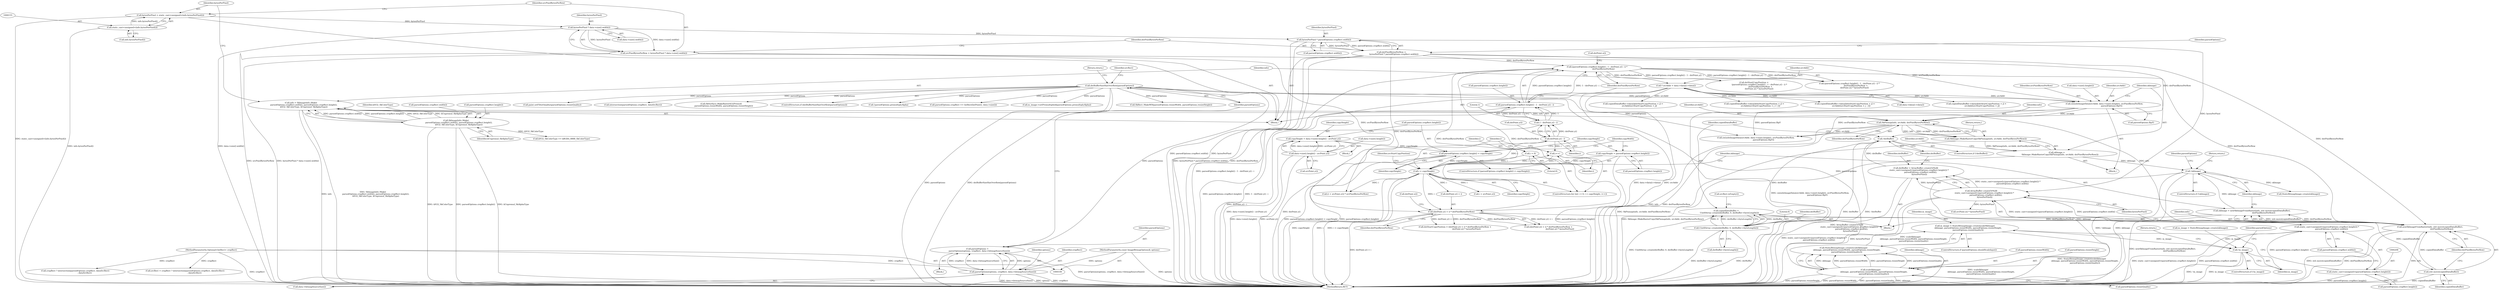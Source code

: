 digraph "0_Chrome_d59a4441697f6253e7dc3f7ae5caad6e5fd2c778@API" {
"1000447" [label="(Call,m_image = StaticBitmapImage::create(scaleSkImage(\n          skImage, parsedOptions.resizeWidth, parsedOptions.resizeHeight,\n          parsedOptions.resizeQuality)))"];
"1000449" [label="(Call,StaticBitmapImage::create(scaleSkImage(\n          skImage, parsedOptions.resizeWidth, parsedOptions.resizeHeight,\n          parsedOptions.resizeQuality)))"];
"1000450" [label="(Call,scaleSkImage(\n          skImage, parsedOptions.resizeWidth, parsedOptions.resizeHeight,\n          parsedOptions.resizeQuality))"];
"1000440" [label="(Call,!skImage)"];
"1000186" [label="(Call,skImage =\n          SkImage::MakeRasterCopy(SkPixmap(info, srcAddr, dstPixelBytesPerRow)))"];
"1000188" [label="(Call,SkImage::MakeRasterCopy(SkPixmap(info, srcAddr, dstPixelBytesPerRow)))"];
"1000189" [label="(Call,SkPixmap(info, srcAddr, dstPixelBytesPerRow))"];
"1000144" [label="(Call,info = SkImageInfo::Make(\n         parsedOptions.cropRect.width(), parsedOptions.cropRect.height(),\n         kN32_SkColorType, kUnpremul_SkAlphaType))"];
"1000146" [label="(Call,SkImageInfo::Make(\n         parsedOptions.cropRect.width(), parsedOptions.cropRect.height(),\n         kN32_SkColorType, kUnpremul_SkAlphaType))"];
"1000179" [label="(Call,swizzleImageData(srcAddr, data->size().height(), srcPixelBytesPerRow,\n                       parsedOptions.flipY))"];
"1000140" [label="(Call,* srcAddr = data->data()->data())"];
"1000158" [label="(Call,srcPixelBytesPerRow = bytesPerPixel * data->size().width())"];
"1000160" [label="(Call,bytesPerPixel * data->size().width())"];
"1000152" [label="(Call,bytesPerPixel = static_cast<unsigned>(info.bytesPerPixel()))"];
"1000154" [label="(Call,static_cast<unsigned>(info.bytesPerPixel()))"];
"1000119" [label="(Call,dstBufferSizeHasOverflow(parsedOptions))"];
"1000112" [label="(Call,parsedOptions =\n      parseOptions(options, cropRect, data->bitmapSourceSize()))"];
"1000114" [label="(Call,parseOptions(options, cropRect, data->bitmapSourceSize()))"];
"1000103" [label="(MethodParameterIn,const ImageBitmapOptions& options)"];
"1000102" [label="(MethodParameterIn,Optional<IntRect> cropRect)"];
"1000164" [label="(Call,dstPixelBytesPerRow =\n        bytesPerPixel * parsedOptions.cropRect.width())"];
"1000166" [label="(Call,bytesPerPixel * parsedOptions.cropRect.width())"];
"1000432" [label="(Call,skImage = newSkImageFromRaster(info, std::move(copiedDataBuffer),\n                                     dstPixelBytesPerRow))"];
"1000434" [label="(Call,newSkImageFromRaster(info, std::move(copiedDataBuffer),\n                                     dstPixelBytesPerRow))"];
"1000436" [label="(Call,std::move(copiedDataBuffer))"];
"1000217" [label="(Call,copiedDataBuffer =\n          Uint8Array::create(dstBuffer, 0, dstBuffer->byteLength()))"];
"1000219" [label="(Call,Uint8Array::create(dstBuffer, 0, dstBuffer->byteLength()))"];
"1000213" [label="(Call,!dstBuffer)"];
"1000203" [label="(Call,dstBuffer = ArrayBuffer::createOrNull(\n          static_cast<unsigned>(parsedOptions.cropRect.height()) *\n               parsedOptions.cropRect.width(),\n           bytesPerPixel))"];
"1000205" [label="(Call,ArrayBuffer::createOrNull(\n          static_cast<unsigned>(parsedOptions.cropRect.height()) *\n               parsedOptions.cropRect.width(),\n           bytesPerPixel))"];
"1000206" [label="(Call,static_cast<unsigned>(parsedOptions.cropRect.height()) *\n               parsedOptions.cropRect.width())"];
"1000207" [label="(Call,static_cast<unsigned>(parsedOptions.cropRect.height()))"];
"1000326" [label="(Call,(parsedOptions.cropRect.height() - 1 - dstPoint.y() - i) *\n                    dstPixelBytesPerRow)"];
"1000327" [label="(Call,parsedOptions.cropRect.height() - 1 - dstPoint.y() - i)"];
"1000329" [label="(Call,1 - dstPoint.y() - i)"];
"1000331" [label="(Call,dstPoint.y() - i)"];
"1000292" [label="(Call,i < copyHeight)"];
"1000289" [label="(Call,i = 0)"];
"1000295" [label="(Call,i++)"];
"1000268" [label="(Call,parsedOptions.cropRect.height() < copyHeight)"];
"1000262" [label="(Call,copyHeight = data->size().height() - srcPoint.y())"];
"1000264" [label="(Call,data->size().height() - srcPoint.y())"];
"1000271" [label="(Call,copyHeight = parsedOptions.cropRect.height())"];
"1000342" [label="(Call,(dstPoint.y() + i) * dstPixelBytesPerRow)"];
"1000467" [label="(Call,!m_image)"];
"1000166" [label="(Call,bytesPerPixel * parsedOptions.cropRect.width())"];
"1000219" [label="(Call,Uint8Array::create(dstBuffer, 0, dstBuffer->byteLength()))"];
"1000293" [label="(Identifier,i)"];
"1000121" [label="(Return,return;)"];
"1000272" [label="(Identifier,copyHeight)"];
"1000221" [label="(Literal,0)"];
"1000203" [label="(Call,dstBuffer = ArrayBuffer::createOrNull(\n          static_cast<unsigned>(parsedOptions.cropRect.height()) *\n               parsedOptions.cropRect.width(),\n           bytesPerPixel))"];
"1000162" [label="(Call,data->size().width())"];
"1000343" [label="(Call,dstPoint.y() + i)"];
"1000168" [label="(Call,parsedOptions.cropRect.width())"];
"1000218" [label="(Identifier,copiedDataBuffer)"];
"1000214" [label="(Identifier,dstBuffer)"];
"1000438" [label="(Identifier,dstPixelBytesPerRow)"];
"1000112" [label="(Call,parsedOptions =\n      parseOptions(options, cropRect, data->bitmapSourceSize()))"];
"1000441" [label="(Identifier,skImage)"];
"1000127" [label="(Call,intersection(parsedOptions.cropRect, dataSrcRect))"];
"1000450" [label="(Call,scaleSkImage(\n          skImage, parsedOptions.resizeWidth, parsedOptions.resizeHeight,\n          parsedOptions.resizeQuality))"];
"1000263" [label="(Identifier,copyHeight)"];
"1000262" [label="(Call,copyHeight = data->size().height() - srcPoint.y())"];
"1000217" [label="(Call,copiedDataBuffer =\n          Uint8Array::create(dstBuffer, 0, dstBuffer->byteLength()))"];
"1000113" [label="(Identifier,parsedOptions)"];
"1000555" [label="(Call,SkSurface::MakeRasterN32Premul(\n        parsedOptions.resizeWidth, parsedOptions.resizeHeight))"];
"1000189" [label="(Call,SkPixmap(info, srcAddr, dstPixelBytesPerRow))"];
"1000192" [label="(Identifier,dstPixelBytesPerRow)"];
"1000290" [label="(Identifier,i)"];
"1000408" [label="(Call,copiedDataBuffer->data()[dstStartCopyPosition + j] =\n                    srcAddr[srcStartCopyPosition + j])"];
"1000374" [label="(Call,copiedDataBuffer->data()[dstStartCopyPosition + j] =\n                    srcAddr[srcStartCopyPosition + j + 2])"];
"1000115" [label="(Identifier,options)"];
"1000194" [label="(Identifier,srcAddr)"];
"1000331" [label="(Call,dstPoint.y() - i)"];
"1000118" [label="(ControlStructure,if (dstBufferSizeHasOverflow(parsedOptions)))"];
"1000326" [label="(Call,(parsedOptions.cropRect.height() - 1 - dstPoint.y() - i) *\n                    dstPixelBytesPerRow)"];
"1000209" [label="(Call,parsedOptions.cropRect.height())"];
"1000323" [label="(Call,dstStartCopyPosition =\n                 (parsedOptions.cropRect.height() - 1 - dstPoint.y() - i) *\n                    dstPixelBytesPerRow +\n                dstPoint.x() * bytesPerPixel)"];
"1000442" [label="(Return,return;)"];
"1000103" [label="(MethodParameterIn,const ImageBitmapOptions& options)"];
"1000165" [label="(Identifier,dstPixelBytesPerRow)"];
"1000296" [label="(Identifier,i)"];
"1000178" [label="(Block,)"];
"1000167" [label="(Identifier,bytesPerPixel)"];
"1000164" [label="(Call,dstPixelBytesPerRow =\n        bytesPerPixel * parsedOptions.cropRect.width())"];
"1000180" [label="(Identifier,srcAddr)"];
"1000141" [label="(Identifier,srcAddr)"];
"1000104" [label="(Block,)"];
"1000307" [label="(Call,srcPoint.x() * bytesPerPixel)"];
"1000134" [label="(Call,!parsedOptions.premultiplyAlpha)"];
"1000191" [label="(Identifier,srcAddr)"];
"1000226" [label="(Block,)"];
"1000123" [label="(Call,srcRect = cropRect ? intersection(parsedOptions.cropRect, dataSrcRect)\n                             : dataSrcRect)"];
"1000268" [label="(Call,parsedOptions.cropRect.height() < copyHeight)"];
"1000187" [label="(Identifier,skImage)"];
"1000212" [label="(ControlStructure,if (!dstBuffer))"];
"1000346" [label="(Identifier,dstPixelBytesPerRow)"];
"1000146" [label="(Call,SkImageInfo::Make(\n         parsedOptions.cropRect.width(), parsedOptions.cropRect.height(),\n         kN32_SkColorType, kUnpremul_SkAlphaType))"];
"1000294" [label="(Identifier,copyHeight)"];
"1000443" [label="(ControlStructure,if (parsedOptions.shouldScaleInput))"];
"1000464" [label="(Call,StaticBitmapImage::create(skImage))"];
"1000291" [label="(Literal,0)"];
"1000161" [label="(Identifier,bytesPerPixel)"];
"1000124" [label="(Identifier,srcRect)"];
"1000287" [label="(ControlStructure,for (int i = 0; i < copyHeight; i++))"];
"1000220" [label="(Identifier,dstBuffer)"];
"1000330" [label="(Literal,1)"];
"1000140" [label="(Call,* srcAddr = data->data()->data())"];
"1000148" [label="(Call,parsedOptions.cropRect.height())"];
"1000468" [label="(Identifier,m_image)"];
"1000394" [label="(Call,copiedDataBuffer->data()[dstStartCopyPosition + j] =\n                    srcAddr[srcStartCopyPosition + j - 2])"];
"1000171" [label="(Call,parsedOptions.cropRect == IntRect(IntPoint(), data->size()))"];
"1000451" [label="(Identifier,skImage)"];
"1000158" [label="(Call,srcPixelBytesPerRow = bytesPerPixel * data->size().width())"];
"1000332" [label="(Call,dstPoint.y())"];
"1000207" [label="(Call,static_cast<unsigned>(parsedOptions.cropRect.height()))"];
"1000182" [label="(Identifier,srcPixelBytesPerRow)"];
"1000348" [label="(Call,dstPoint.x())"];
"1000183" [label="(Call,parsedOptions.flipY)"];
"1000264" [label="(Call,data->size().height() - srcPoint.y())"];
"1000114" [label="(Call,parseOptions(options, cropRect, data->bitmapSourceSize()))"];
"1000433" [label="(Identifier,skImage)"];
"1000336" [label="(Call,dstPoint.x())"];
"1000205" [label="(Call,ArrayBuffer::createOrNull(\n          static_cast<unsigned>(parsedOptions.cropRect.height()) *\n               parsedOptions.cropRect.width(),\n           bytesPerPixel))"];
"1000452" [label="(Call,parsedOptions.resizeWidth)"];
"1000120" [label="(Identifier,parsedOptions)"];
"1000292" [label="(Call,i < copyHeight)"];
"1000295" [label="(Call,i++)"];
"1000116" [label="(Identifier,cropRect)"];
"1000186" [label="(Call,skImage =\n          SkImage::MakeRasterCopy(SkPixmap(info, srcAddr, dstPixelBytesPerRow)))"];
"1000470" [label="(Call,m_image->setPremultiplied(parsedOptions.premultiplyAlpha))"];
"1000302" [label="(Call,(i + srcPoint.y()) * srcPixelBytesPerRow)"];
"1000156" [label="(Call,info.bytesPerPixel())"];
"1000327" [label="(Call,parsedOptions.cropRect.height() - 1 - dstPoint.y() - i)"];
"1000469" [label="(Return,return;)"];
"1000300" [label="(Identifier,srcStartCopyPosition)"];
"1000154" [label="(Call,static_cast<unsigned>(info.bytesPerPixel()))"];
"1000149" [label="(Identifier,kN32_SkColorType)"];
"1000206" [label="(Call,static_cast<unsigned>(parsedOptions.cropRect.height()) *\n               parsedOptions.cropRect.width())"];
"1000210" [label="(Call,parsedOptions.cropRect.width())"];
"1000142" [label="(Call,data->data()->data())"];
"1000181" [label="(Call,data->size().height())"];
"1000329" [label="(Call,1 - dstPoint.y() - i)"];
"1000467" [label="(Call,!m_image)"];
"1000190" [label="(Identifier,info)"];
"1000266" [label="(Call,srcPoint.y())"];
"1000574" [label="(Call,SkRect::MakeWH(parsedOptions.resizeWidth, parsedOptions.resizeHeight))"];
"1000153" [label="(Identifier,bytesPerPixel)"];
"1000150" [label="(Identifier,kUnpremul_SkAlphaType)"];
"1000276" [label="(Identifier,copyWidth)"];
"1000179" [label="(Call,swizzleImageData(srcAddr, data->size().height(), srcPixelBytesPerRow,\n                       parsedOptions.flipY))"];
"1000325" [label="(Call,(parsedOptions.cropRect.height() - 1 - dstPoint.y() - i) *\n                    dstPixelBytesPerRow +\n                dstPoint.x() * bytesPerPixel)"];
"1000270" [label="(Identifier,copyHeight)"];
"1000271" [label="(Call,copyHeight = parsedOptions.cropRect.height())"];
"1000449" [label="(Call,StaticBitmapImage::create(scaleSkImage(\n          skImage, parsedOptions.resizeWidth, parsedOptions.resizeHeight,\n          parsedOptions.resizeQuality)))"];
"1000342" [label="(Call,(dstPoint.y() + i) * dstPixelBytesPerRow)"];
"1000160" [label="(Call,bytesPerPixel * data->size().width())"];
"1000201" [label="(Block,)"];
"1000436" [label="(Call,std::move(copiedDataBuffer))"];
"1000462" [label="(Call,m_image = StaticBitmapImage::create(skImage))"];
"1000341" [label="(Call,(dstPoint.y() + i) * dstPixelBytesPerRow +\n                                    dstPoint.x() * bytesPerPixel)"];
"1000119" [label="(Call,dstBufferSizeHasOverflow(parsedOptions))"];
"1000273" [label="(Call,parsedOptions.cropRect.height())"];
"1000204" [label="(Identifier,dstBuffer)"];
"1000215" [label="(Return,return;)"];
"1000225" [label="(Call,srcRect.isEmpty())"];
"1000472" [label="(Identifier,parsedOptions)"];
"1000147" [label="(Call,parsedOptions.cropRect.width())"];
"1000439" [label="(ControlStructure,if (!skImage))"];
"1000193" [label="(Call,swizzleImageData(srcAddr, data->size().height(), srcPixelBytesPerRow,\n                        parsedOptions.flipY))"];
"1000188" [label="(Call,SkImage::MakeRasterCopy(SkPixmap(info, srcAddr, dstPixelBytesPerRow)))"];
"1000145" [label="(Identifier,info)"];
"1000222" [label="(Call,dstBuffer->byteLength())"];
"1000117" [label="(Call,data->bitmapSourceSize())"];
"1000440" [label="(Call,!skImage)"];
"1000211" [label="(Identifier,bytesPerPixel)"];
"1000125" [label="(Call,cropRect ? intersection(parsedOptions.cropRect, dataSrcRect)\n                             : dataSrcRect)"];
"1000434" [label="(Call,newSkImageFromRaster(info, std::move(copiedDataBuffer),\n                                     dstPixelBytesPerRow))"];
"1000144" [label="(Call,info = SkImageInfo::Make(\n         parsedOptions.cropRect.width(), parsedOptions.cropRect.height(),\n         kN32_SkColorType, kUnpremul_SkAlphaType))"];
"1000435" [label="(Identifier,info)"];
"1000458" [label="(Call,parsedOptions.resizeQuality)"];
"1000448" [label="(Identifier,m_image)"];
"1000173" [label="(Identifier,parsedOptions)"];
"1000289" [label="(Call,i = 0)"];
"1000213" [label="(Call,!dstBuffer)"];
"1000455" [label="(Call,parsedOptions.resizeHeight)"];
"1000445" [label="(Identifier,parsedOptions)"];
"1000594" [label="(MethodReturn,RET)"];
"1000267" [label="(ControlStructure,if (parsedOptions.cropRect.height() < copyHeight))"];
"1000466" [label="(ControlStructure,if (!m_image))"];
"1000437" [label="(Identifier,copiedDataBuffer)"];
"1000432" [label="(Call,skImage = newSkImageFromRaster(info, std::move(copiedDataBuffer),\n                                     dstPixelBytesPerRow))"];
"1000303" [label="(Call,i + srcPoint.y())"];
"1000567" [label="(Call,paint.setFilterQuality(parsedOptions.resizeQuality))"];
"1000334" [label="(Identifier,dstPixelBytesPerRow)"];
"1000447" [label="(Call,m_image = StaticBitmapImage::create(scaleSkImage(\n          skImage, parsedOptions.resizeWidth, parsedOptions.resizeHeight,\n          parsedOptions.resizeQuality)))"];
"1000159" [label="(Identifier,srcPixelBytesPerRow)"];
"1000333" [label="(Identifier,i)"];
"1000269" [label="(Call,parsedOptions.cropRect.height())"];
"1000421" [label="(Call,copiedDataBuffer->data()[dstStartCopyPosition + j] =\n                  srcAddr[srcStartCopyPosition + j])"];
"1000339" [label="(Call,dstStartCopyPosition = (dstPoint.y() + i) * dstPixelBytesPerRow +\n                                    dstPoint.x() * bytesPerPixel)"];
"1000152" [label="(Call,bytesPerPixel = static_cast<unsigned>(info.bytesPerPixel()))"];
"1000102" [label="(MethodParameterIn,Optional<IntRect> cropRect)"];
"1000328" [label="(Call,parsedOptions.cropRect.height())"];
"1000265" [label="(Call,data->size().height())"];
"1000138" [label="(Block,)"];
"1000364" [label="(Call,kN32_SkColorType == kBGRA_8888_SkColorType)"];
"1000447" -> "1000443"  [label="AST: "];
"1000447" -> "1000449"  [label="CFG: "];
"1000448" -> "1000447"  [label="AST: "];
"1000449" -> "1000447"  [label="AST: "];
"1000468" -> "1000447"  [label="CFG: "];
"1000447" -> "1000594"  [label="DDG: StaticBitmapImage::create(scaleSkImage(\n          skImage, parsedOptions.resizeWidth, parsedOptions.resizeHeight,\n          parsedOptions.resizeQuality))"];
"1000449" -> "1000447"  [label="DDG: scaleSkImage(\n          skImage, parsedOptions.resizeWidth, parsedOptions.resizeHeight,\n          parsedOptions.resizeQuality)"];
"1000447" -> "1000467"  [label="DDG: m_image"];
"1000449" -> "1000450"  [label="CFG: "];
"1000450" -> "1000449"  [label="AST: "];
"1000449" -> "1000594"  [label="DDG: scaleSkImage(\n          skImage, parsedOptions.resizeWidth, parsedOptions.resizeHeight,\n          parsedOptions.resizeQuality)"];
"1000450" -> "1000449"  [label="DDG: skImage"];
"1000450" -> "1000449"  [label="DDG: parsedOptions.resizeWidth"];
"1000450" -> "1000449"  [label="DDG: parsedOptions.resizeHeight"];
"1000450" -> "1000449"  [label="DDG: parsedOptions.resizeQuality"];
"1000450" -> "1000458"  [label="CFG: "];
"1000451" -> "1000450"  [label="AST: "];
"1000452" -> "1000450"  [label="AST: "];
"1000455" -> "1000450"  [label="AST: "];
"1000458" -> "1000450"  [label="AST: "];
"1000450" -> "1000594"  [label="DDG: parsedOptions.resizeHeight"];
"1000450" -> "1000594"  [label="DDG: parsedOptions.resizeWidth"];
"1000450" -> "1000594"  [label="DDG: parsedOptions.resizeQuality"];
"1000450" -> "1000594"  [label="DDG: skImage"];
"1000440" -> "1000450"  [label="DDG: skImage"];
"1000119" -> "1000450"  [label="DDG: parsedOptions"];
"1000440" -> "1000439"  [label="AST: "];
"1000440" -> "1000441"  [label="CFG: "];
"1000441" -> "1000440"  [label="AST: "];
"1000442" -> "1000440"  [label="CFG: "];
"1000445" -> "1000440"  [label="CFG: "];
"1000440" -> "1000594"  [label="DDG: !skImage"];
"1000440" -> "1000594"  [label="DDG: skImage"];
"1000186" -> "1000440"  [label="DDG: skImage"];
"1000432" -> "1000440"  [label="DDG: skImage"];
"1000440" -> "1000464"  [label="DDG: skImage"];
"1000186" -> "1000178"  [label="AST: "];
"1000186" -> "1000188"  [label="CFG: "];
"1000187" -> "1000186"  [label="AST: "];
"1000188" -> "1000186"  [label="AST: "];
"1000194" -> "1000186"  [label="CFG: "];
"1000186" -> "1000594"  [label="DDG: SkImage::MakeRasterCopy(SkPixmap(info, srcAddr, dstPixelBytesPerRow))"];
"1000188" -> "1000186"  [label="DDG: SkPixmap(info, srcAddr, dstPixelBytesPerRow)"];
"1000188" -> "1000189"  [label="CFG: "];
"1000189" -> "1000188"  [label="AST: "];
"1000188" -> "1000594"  [label="DDG: SkPixmap(info, srcAddr, dstPixelBytesPerRow)"];
"1000189" -> "1000188"  [label="DDG: info"];
"1000189" -> "1000188"  [label="DDG: srcAddr"];
"1000189" -> "1000188"  [label="DDG: dstPixelBytesPerRow"];
"1000189" -> "1000192"  [label="CFG: "];
"1000190" -> "1000189"  [label="AST: "];
"1000191" -> "1000189"  [label="AST: "];
"1000192" -> "1000189"  [label="AST: "];
"1000189" -> "1000594"  [label="DDG: info"];
"1000189" -> "1000594"  [label="DDG: dstPixelBytesPerRow"];
"1000144" -> "1000189"  [label="DDG: info"];
"1000179" -> "1000189"  [label="DDG: srcAddr"];
"1000164" -> "1000189"  [label="DDG: dstPixelBytesPerRow"];
"1000189" -> "1000193"  [label="DDG: srcAddr"];
"1000144" -> "1000138"  [label="AST: "];
"1000144" -> "1000146"  [label="CFG: "];
"1000145" -> "1000144"  [label="AST: "];
"1000146" -> "1000144"  [label="AST: "];
"1000153" -> "1000144"  [label="CFG: "];
"1000144" -> "1000594"  [label="DDG: info"];
"1000144" -> "1000594"  [label="DDG: SkImageInfo::Make(\n         parsedOptions.cropRect.width(), parsedOptions.cropRect.height(),\n         kN32_SkColorType, kUnpremul_SkAlphaType)"];
"1000146" -> "1000144"  [label="DDG: parsedOptions.cropRect.width()"];
"1000146" -> "1000144"  [label="DDG: parsedOptions.cropRect.height()"];
"1000146" -> "1000144"  [label="DDG: kN32_SkColorType"];
"1000146" -> "1000144"  [label="DDG: kUnpremul_SkAlphaType"];
"1000144" -> "1000434"  [label="DDG: info"];
"1000146" -> "1000150"  [label="CFG: "];
"1000147" -> "1000146"  [label="AST: "];
"1000148" -> "1000146"  [label="AST: "];
"1000149" -> "1000146"  [label="AST: "];
"1000150" -> "1000146"  [label="AST: "];
"1000146" -> "1000594"  [label="DDG: kN32_SkColorType"];
"1000146" -> "1000594"  [label="DDG: parsedOptions.cropRect.height()"];
"1000146" -> "1000594"  [label="DDG: kUnpremul_SkAlphaType"];
"1000146" -> "1000364"  [label="DDG: kN32_SkColorType"];
"1000179" -> "1000178"  [label="AST: "];
"1000179" -> "1000183"  [label="CFG: "];
"1000180" -> "1000179"  [label="AST: "];
"1000181" -> "1000179"  [label="AST: "];
"1000182" -> "1000179"  [label="AST: "];
"1000183" -> "1000179"  [label="AST: "];
"1000187" -> "1000179"  [label="CFG: "];
"1000179" -> "1000594"  [label="DDG: swizzleImageData(srcAddr, data->size().height(), srcPixelBytesPerRow,\n                       parsedOptions.flipY)"];
"1000140" -> "1000179"  [label="DDG: srcAddr"];
"1000158" -> "1000179"  [label="DDG: srcPixelBytesPerRow"];
"1000119" -> "1000179"  [label="DDG: parsedOptions"];
"1000179" -> "1000193"  [label="DDG: srcPixelBytesPerRow"];
"1000179" -> "1000193"  [label="DDG: parsedOptions.flipY"];
"1000140" -> "1000138"  [label="AST: "];
"1000140" -> "1000142"  [label="CFG: "];
"1000141" -> "1000140"  [label="AST: "];
"1000142" -> "1000140"  [label="AST: "];
"1000145" -> "1000140"  [label="CFG: "];
"1000140" -> "1000594"  [label="DDG: data->data()->data()"];
"1000140" -> "1000594"  [label="DDG: srcAddr"];
"1000140" -> "1000374"  [label="DDG: srcAddr"];
"1000140" -> "1000394"  [label="DDG: srcAddr"];
"1000140" -> "1000408"  [label="DDG: srcAddr"];
"1000140" -> "1000421"  [label="DDG: srcAddr"];
"1000158" -> "1000138"  [label="AST: "];
"1000158" -> "1000160"  [label="CFG: "];
"1000159" -> "1000158"  [label="AST: "];
"1000160" -> "1000158"  [label="AST: "];
"1000165" -> "1000158"  [label="CFG: "];
"1000158" -> "1000594"  [label="DDG: srcPixelBytesPerRow"];
"1000158" -> "1000594"  [label="DDG: bytesPerPixel * data->size().width()"];
"1000160" -> "1000158"  [label="DDG: bytesPerPixel"];
"1000160" -> "1000158"  [label="DDG: data->size().width()"];
"1000158" -> "1000302"  [label="DDG: srcPixelBytesPerRow"];
"1000160" -> "1000162"  [label="CFG: "];
"1000161" -> "1000160"  [label="AST: "];
"1000162" -> "1000160"  [label="AST: "];
"1000160" -> "1000594"  [label="DDG: data->size().width()"];
"1000152" -> "1000160"  [label="DDG: bytesPerPixel"];
"1000160" -> "1000166"  [label="DDG: bytesPerPixel"];
"1000152" -> "1000138"  [label="AST: "];
"1000152" -> "1000154"  [label="CFG: "];
"1000153" -> "1000152"  [label="AST: "];
"1000154" -> "1000152"  [label="AST: "];
"1000159" -> "1000152"  [label="CFG: "];
"1000152" -> "1000594"  [label="DDG: static_cast<unsigned>(info.bytesPerPixel())"];
"1000154" -> "1000152"  [label="DDG: info.bytesPerPixel()"];
"1000154" -> "1000156"  [label="CFG: "];
"1000155" -> "1000154"  [label="AST: "];
"1000156" -> "1000154"  [label="AST: "];
"1000154" -> "1000594"  [label="DDG: info.bytesPerPixel()"];
"1000119" -> "1000118"  [label="AST: "];
"1000119" -> "1000120"  [label="CFG: "];
"1000120" -> "1000119"  [label="AST: "];
"1000121" -> "1000119"  [label="CFG: "];
"1000124" -> "1000119"  [label="CFG: "];
"1000119" -> "1000594"  [label="DDG: parsedOptions"];
"1000119" -> "1000594"  [label="DDG: dstBufferSizeHasOverflow(parsedOptions)"];
"1000112" -> "1000119"  [label="DDG: parsedOptions"];
"1000119" -> "1000127"  [label="DDG: parsedOptions"];
"1000119" -> "1000134"  [label="DDG: parsedOptions"];
"1000119" -> "1000171"  [label="DDG: parsedOptions"];
"1000119" -> "1000193"  [label="DDG: parsedOptions"];
"1000119" -> "1000470"  [label="DDG: parsedOptions"];
"1000119" -> "1000555"  [label="DDG: parsedOptions"];
"1000119" -> "1000567"  [label="DDG: parsedOptions"];
"1000119" -> "1000574"  [label="DDG: parsedOptions"];
"1000112" -> "1000104"  [label="AST: "];
"1000112" -> "1000114"  [label="CFG: "];
"1000113" -> "1000112"  [label="AST: "];
"1000114" -> "1000112"  [label="AST: "];
"1000120" -> "1000112"  [label="CFG: "];
"1000112" -> "1000594"  [label="DDG: parseOptions(options, cropRect, data->bitmapSourceSize())"];
"1000114" -> "1000112"  [label="DDG: options"];
"1000114" -> "1000112"  [label="DDG: cropRect"];
"1000114" -> "1000112"  [label="DDG: data->bitmapSourceSize()"];
"1000114" -> "1000117"  [label="CFG: "];
"1000115" -> "1000114"  [label="AST: "];
"1000116" -> "1000114"  [label="AST: "];
"1000117" -> "1000114"  [label="AST: "];
"1000114" -> "1000594"  [label="DDG: data->bitmapSourceSize()"];
"1000114" -> "1000594"  [label="DDG: options"];
"1000114" -> "1000594"  [label="DDG: cropRect"];
"1000103" -> "1000114"  [label="DDG: options"];
"1000102" -> "1000114"  [label="DDG: cropRect"];
"1000103" -> "1000100"  [label="AST: "];
"1000103" -> "1000594"  [label="DDG: options"];
"1000102" -> "1000100"  [label="AST: "];
"1000102" -> "1000594"  [label="DDG: cropRect"];
"1000102" -> "1000123"  [label="DDG: cropRect"];
"1000102" -> "1000125"  [label="DDG: cropRect"];
"1000164" -> "1000138"  [label="AST: "];
"1000164" -> "1000166"  [label="CFG: "];
"1000165" -> "1000164"  [label="AST: "];
"1000166" -> "1000164"  [label="AST: "];
"1000173" -> "1000164"  [label="CFG: "];
"1000164" -> "1000594"  [label="DDG: bytesPerPixel * parsedOptions.cropRect.width()"];
"1000164" -> "1000594"  [label="DDG: dstPixelBytesPerRow"];
"1000166" -> "1000164"  [label="DDG: bytesPerPixel"];
"1000166" -> "1000164"  [label="DDG: parsedOptions.cropRect.width()"];
"1000164" -> "1000326"  [label="DDG: dstPixelBytesPerRow"];
"1000164" -> "1000342"  [label="DDG: dstPixelBytesPerRow"];
"1000164" -> "1000434"  [label="DDG: dstPixelBytesPerRow"];
"1000166" -> "1000168"  [label="CFG: "];
"1000167" -> "1000166"  [label="AST: "];
"1000168" -> "1000166"  [label="AST: "];
"1000166" -> "1000594"  [label="DDG: parsedOptions.cropRect.width()"];
"1000166" -> "1000594"  [label="DDG: bytesPerPixel"];
"1000166" -> "1000205"  [label="DDG: bytesPerPixel"];
"1000432" -> "1000201"  [label="AST: "];
"1000432" -> "1000434"  [label="CFG: "];
"1000433" -> "1000432"  [label="AST: "];
"1000434" -> "1000432"  [label="AST: "];
"1000441" -> "1000432"  [label="CFG: "];
"1000432" -> "1000594"  [label="DDG: newSkImageFromRaster(info, std::move(copiedDataBuffer),\n                                     dstPixelBytesPerRow)"];
"1000434" -> "1000432"  [label="DDG: info"];
"1000434" -> "1000432"  [label="DDG: std::move(copiedDataBuffer)"];
"1000434" -> "1000432"  [label="DDG: dstPixelBytesPerRow"];
"1000434" -> "1000438"  [label="CFG: "];
"1000435" -> "1000434"  [label="AST: "];
"1000436" -> "1000434"  [label="AST: "];
"1000438" -> "1000434"  [label="AST: "];
"1000434" -> "1000594"  [label="DDG: std::move(copiedDataBuffer)"];
"1000434" -> "1000594"  [label="DDG: dstPixelBytesPerRow"];
"1000434" -> "1000594"  [label="DDG: info"];
"1000436" -> "1000434"  [label="DDG: copiedDataBuffer"];
"1000326" -> "1000434"  [label="DDG: dstPixelBytesPerRow"];
"1000342" -> "1000434"  [label="DDG: dstPixelBytesPerRow"];
"1000436" -> "1000437"  [label="CFG: "];
"1000437" -> "1000436"  [label="AST: "];
"1000438" -> "1000436"  [label="CFG: "];
"1000436" -> "1000594"  [label="DDG: copiedDataBuffer"];
"1000217" -> "1000436"  [label="DDG: copiedDataBuffer"];
"1000217" -> "1000201"  [label="AST: "];
"1000217" -> "1000219"  [label="CFG: "];
"1000218" -> "1000217"  [label="AST: "];
"1000219" -> "1000217"  [label="AST: "];
"1000225" -> "1000217"  [label="CFG: "];
"1000217" -> "1000594"  [label="DDG: Uint8Array::create(dstBuffer, 0, dstBuffer->byteLength())"];
"1000219" -> "1000217"  [label="DDG: dstBuffer"];
"1000219" -> "1000217"  [label="DDG: 0"];
"1000219" -> "1000217"  [label="DDG: dstBuffer->byteLength()"];
"1000219" -> "1000222"  [label="CFG: "];
"1000220" -> "1000219"  [label="AST: "];
"1000221" -> "1000219"  [label="AST: "];
"1000222" -> "1000219"  [label="AST: "];
"1000219" -> "1000594"  [label="DDG: dstBuffer->byteLength()"];
"1000219" -> "1000594"  [label="DDG: dstBuffer"];
"1000213" -> "1000219"  [label="DDG: dstBuffer"];
"1000213" -> "1000212"  [label="AST: "];
"1000213" -> "1000214"  [label="CFG: "];
"1000214" -> "1000213"  [label="AST: "];
"1000215" -> "1000213"  [label="CFG: "];
"1000218" -> "1000213"  [label="CFG: "];
"1000213" -> "1000594"  [label="DDG: dstBuffer"];
"1000213" -> "1000594"  [label="DDG: !dstBuffer"];
"1000203" -> "1000213"  [label="DDG: dstBuffer"];
"1000203" -> "1000201"  [label="AST: "];
"1000203" -> "1000205"  [label="CFG: "];
"1000204" -> "1000203"  [label="AST: "];
"1000205" -> "1000203"  [label="AST: "];
"1000214" -> "1000203"  [label="CFG: "];
"1000203" -> "1000594"  [label="DDG: ArrayBuffer::createOrNull(\n          static_cast<unsigned>(parsedOptions.cropRect.height()) *\n               parsedOptions.cropRect.width(),\n           bytesPerPixel)"];
"1000205" -> "1000203"  [label="DDG: static_cast<unsigned>(parsedOptions.cropRect.height()) *\n               parsedOptions.cropRect.width()"];
"1000205" -> "1000203"  [label="DDG: bytesPerPixel"];
"1000205" -> "1000211"  [label="CFG: "];
"1000206" -> "1000205"  [label="AST: "];
"1000211" -> "1000205"  [label="AST: "];
"1000205" -> "1000594"  [label="DDG: static_cast<unsigned>(parsedOptions.cropRect.height()) *\n               parsedOptions.cropRect.width()"];
"1000205" -> "1000594"  [label="DDG: bytesPerPixel"];
"1000206" -> "1000205"  [label="DDG: static_cast<unsigned>(parsedOptions.cropRect.height())"];
"1000206" -> "1000205"  [label="DDG: parsedOptions.cropRect.width()"];
"1000205" -> "1000307"  [label="DDG: bytesPerPixel"];
"1000206" -> "1000210"  [label="CFG: "];
"1000207" -> "1000206"  [label="AST: "];
"1000210" -> "1000206"  [label="AST: "];
"1000211" -> "1000206"  [label="CFG: "];
"1000206" -> "1000594"  [label="DDG: parsedOptions.cropRect.width()"];
"1000206" -> "1000594"  [label="DDG: static_cast<unsigned>(parsedOptions.cropRect.height())"];
"1000207" -> "1000206"  [label="DDG: parsedOptions.cropRect.height()"];
"1000207" -> "1000209"  [label="CFG: "];
"1000208" -> "1000207"  [label="AST: "];
"1000209" -> "1000207"  [label="AST: "];
"1000210" -> "1000207"  [label="CFG: "];
"1000207" -> "1000594"  [label="DDG: parsedOptions.cropRect.height()"];
"1000326" -> "1000325"  [label="AST: "];
"1000326" -> "1000334"  [label="CFG: "];
"1000327" -> "1000326"  [label="AST: "];
"1000334" -> "1000326"  [label="AST: "];
"1000336" -> "1000326"  [label="CFG: "];
"1000326" -> "1000594"  [label="DDG: parsedOptions.cropRect.height() - 1 - dstPoint.y() - i"];
"1000326" -> "1000323"  [label="DDG: parsedOptions.cropRect.height() - 1 - dstPoint.y() - i"];
"1000326" -> "1000323"  [label="DDG: dstPixelBytesPerRow"];
"1000326" -> "1000325"  [label="DDG: parsedOptions.cropRect.height() - 1 - dstPoint.y() - i"];
"1000326" -> "1000325"  [label="DDG: dstPixelBytesPerRow"];
"1000327" -> "1000326"  [label="DDG: parsedOptions.cropRect.height()"];
"1000327" -> "1000326"  [label="DDG: 1 - dstPoint.y() - i"];
"1000342" -> "1000326"  [label="DDG: dstPixelBytesPerRow"];
"1000326" -> "1000342"  [label="DDG: dstPixelBytesPerRow"];
"1000327" -> "1000329"  [label="CFG: "];
"1000328" -> "1000327"  [label="AST: "];
"1000329" -> "1000327"  [label="AST: "];
"1000334" -> "1000327"  [label="CFG: "];
"1000327" -> "1000594"  [label="DDG: parsedOptions.cropRect.height()"];
"1000327" -> "1000594"  [label="DDG: 1 - dstPoint.y() - i"];
"1000329" -> "1000327"  [label="DDG: 1"];
"1000329" -> "1000327"  [label="DDG: dstPoint.y() - i"];
"1000329" -> "1000331"  [label="CFG: "];
"1000330" -> "1000329"  [label="AST: "];
"1000331" -> "1000329"  [label="AST: "];
"1000329" -> "1000594"  [label="DDG: dstPoint.y() - i"];
"1000331" -> "1000329"  [label="DDG: dstPoint.y()"];
"1000331" -> "1000329"  [label="DDG: i"];
"1000331" -> "1000333"  [label="CFG: "];
"1000332" -> "1000331"  [label="AST: "];
"1000333" -> "1000331"  [label="AST: "];
"1000331" -> "1000594"  [label="DDG: dstPoint.y()"];
"1000331" -> "1000295"  [label="DDG: i"];
"1000292" -> "1000331"  [label="DDG: i"];
"1000292" -> "1000287"  [label="AST: "];
"1000292" -> "1000294"  [label="CFG: "];
"1000293" -> "1000292"  [label="AST: "];
"1000294" -> "1000292"  [label="AST: "];
"1000300" -> "1000292"  [label="CFG: "];
"1000433" -> "1000292"  [label="CFG: "];
"1000292" -> "1000594"  [label="DDG: i < copyHeight"];
"1000292" -> "1000594"  [label="DDG: copyHeight"];
"1000292" -> "1000594"  [label="DDG: i"];
"1000289" -> "1000292"  [label="DDG: i"];
"1000295" -> "1000292"  [label="DDG: i"];
"1000268" -> "1000292"  [label="DDG: copyHeight"];
"1000271" -> "1000292"  [label="DDG: copyHeight"];
"1000292" -> "1000295"  [label="DDG: i"];
"1000292" -> "1000302"  [label="DDG: i"];
"1000292" -> "1000303"  [label="DDG: i"];
"1000292" -> "1000342"  [label="DDG: i"];
"1000292" -> "1000343"  [label="DDG: i"];
"1000289" -> "1000287"  [label="AST: "];
"1000289" -> "1000291"  [label="CFG: "];
"1000290" -> "1000289"  [label="AST: "];
"1000291" -> "1000289"  [label="AST: "];
"1000293" -> "1000289"  [label="CFG: "];
"1000295" -> "1000287"  [label="AST: "];
"1000295" -> "1000296"  [label="CFG: "];
"1000296" -> "1000295"  [label="AST: "];
"1000293" -> "1000295"  [label="CFG: "];
"1000268" -> "1000267"  [label="AST: "];
"1000268" -> "1000270"  [label="CFG: "];
"1000269" -> "1000268"  [label="AST: "];
"1000270" -> "1000268"  [label="AST: "];
"1000272" -> "1000268"  [label="CFG: "];
"1000276" -> "1000268"  [label="CFG: "];
"1000268" -> "1000594"  [label="DDG: parsedOptions.cropRect.height()"];
"1000268" -> "1000594"  [label="DDG: parsedOptions.cropRect.height() < copyHeight"];
"1000262" -> "1000268"  [label="DDG: copyHeight"];
"1000262" -> "1000226"  [label="AST: "];
"1000262" -> "1000264"  [label="CFG: "];
"1000263" -> "1000262"  [label="AST: "];
"1000264" -> "1000262"  [label="AST: "];
"1000269" -> "1000262"  [label="CFG: "];
"1000262" -> "1000594"  [label="DDG: data->size().height() - srcPoint.y()"];
"1000264" -> "1000262"  [label="DDG: data->size().height()"];
"1000264" -> "1000262"  [label="DDG: srcPoint.y()"];
"1000264" -> "1000266"  [label="CFG: "];
"1000265" -> "1000264"  [label="AST: "];
"1000266" -> "1000264"  [label="AST: "];
"1000264" -> "1000594"  [label="DDG: data->size().height()"];
"1000264" -> "1000594"  [label="DDG: srcPoint.y()"];
"1000271" -> "1000267"  [label="AST: "];
"1000271" -> "1000273"  [label="CFG: "];
"1000272" -> "1000271"  [label="AST: "];
"1000273" -> "1000271"  [label="AST: "];
"1000276" -> "1000271"  [label="CFG: "];
"1000271" -> "1000594"  [label="DDG: parsedOptions.cropRect.height()"];
"1000342" -> "1000341"  [label="AST: "];
"1000342" -> "1000346"  [label="CFG: "];
"1000343" -> "1000342"  [label="AST: "];
"1000346" -> "1000342"  [label="AST: "];
"1000348" -> "1000342"  [label="CFG: "];
"1000342" -> "1000594"  [label="DDG: dstPoint.y() + i"];
"1000342" -> "1000339"  [label="DDG: dstPoint.y() + i"];
"1000342" -> "1000339"  [label="DDG: dstPixelBytesPerRow"];
"1000342" -> "1000341"  [label="DDG: dstPoint.y() + i"];
"1000342" -> "1000341"  [label="DDG: dstPixelBytesPerRow"];
"1000467" -> "1000466"  [label="AST: "];
"1000467" -> "1000468"  [label="CFG: "];
"1000468" -> "1000467"  [label="AST: "];
"1000469" -> "1000467"  [label="CFG: "];
"1000472" -> "1000467"  [label="CFG: "];
"1000467" -> "1000594"  [label="DDG: m_image"];
"1000467" -> "1000594"  [label="DDG: !m_image"];
"1000462" -> "1000467"  [label="DDG: m_image"];
}

